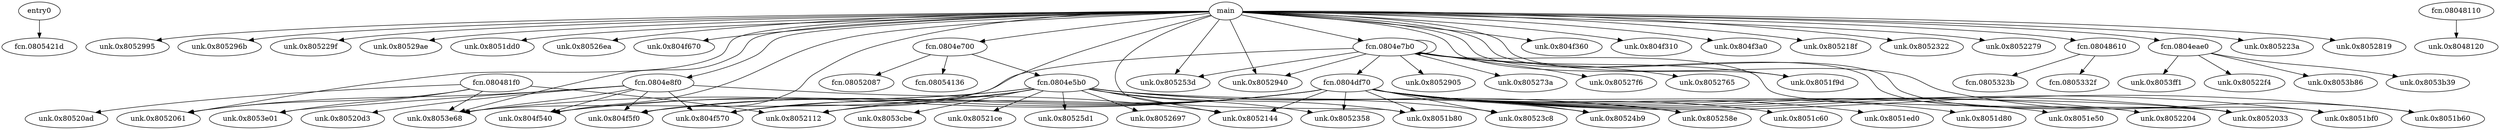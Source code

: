 digraph code {
  "0x08048164" [label="entry0"];
  "0x08048164" -> "0x0805421d";
  "0x0805421d" [label="fcn.0805421d"];
  "0x0804eb30" [label="main"];
  "0x0804eb30" -> "0x08052995";
  "0x08052995" [label="unk.0x8052995"];
  "0x0804eb30" -> "0x0805296b";
  "0x0805296b" [label="unk.0x805296b"];
  "0x0804eb30" -> "0x0805229f";
  "0x0805229f" [label="unk.0x805229f"];
  "0x0804eb30" -> "0x080529ae";
  "0x080529ae" [label="unk.0x80529ae"];
  "0x0804eb30" -> "0x08051dd0";
  "0x08051dd0" [label="unk.0x8051dd0"];
  "0x0804eb30" -> "0x080526ea";
  "0x080526ea" [label="unk.0x80526ea"];
  "0x0804eb30" -> "0x0804f670";
  "0x0804f670" [label="unk.0x804f670"];
  "0x0804eb30" -> "0x0804e7b0";
  "0x0804e7b0" [label="fcn.0804e7b0"];
  "0x0804eb30" -> "0x0804f360";
  "0x0804f360" [label="unk.0x804f360"];
  "0x0804eb30" -> "0x08051bf0";
  "0x08051bf0" [label="unk.0x8051bf0"];
  "0x0804eb30" -> "0x0804f310";
  "0x0804f310" [label="unk.0x804f310"];
  "0x0804eb30" -> "0x08051b60";
  "0x08051b60" [label="unk.0x8051b60"];
  "0x0804eb30" -> "0x0804f3a0";
  "0x0804f3a0" [label="unk.0x804f3a0"];
  "0x0804eb30" -> "0x08051b80";
  "0x08051b80" [label="unk.0x8051b80"];
  "0x0804eb30" -> "0x0805218f";
  "0x0805218f" [label="unk.0x805218f"];
  "0x0804eb30" -> "0x0804f5f0";
  "0x0804f5f0" [label="unk.0x804f5f0"];
  "0x0804eb30" -> "0x0804f540";
  "0x0804f540" [label="unk.0x804f540"];
  "0x0804eb30" -> "0x08052322";
  "0x08052322" [label="unk.0x8052322"];
  "0x0804eb30" -> "0x0804f570";
  "0x0804f570" [label="unk.0x804f570"];
  "0x0804eb30" -> "0x08052061";
  "0x08052061" [label="unk.0x8052061"];
  "0x0804eb30" -> "0x08052279";
  "0x08052279" [label="unk.0x8052279"];
  "0x0804eb30" -> "0x08052033";
  "0x08052033" [label="unk.0x8052033"];
  "0x0804eb30" -> "0x08048610";
  "0x08048610" [label="fcn.08048610"];
  "0x0804eb30" -> "0x0804e8f0";
  "0x0804e8f0" [label="fcn.0804e8f0"];
  "0x0804eb30" -> "0x0804eae0";
  "0x0804eae0" [label="fcn.0804eae0"];
  "0x0804eb30" -> "0x0804e700";
  "0x0804e700" [label="fcn.0804e700"];
  "0x0804eb30" -> "0x0805223a";
  "0x0805223a" [label="unk.0x805223a"];
  "0x0804eb30" -> "0x08053e68";
  "0x08053e68" [label="unk.0x8053e68"];
  "0x0804eb30" -> "0x0805253d";
  "0x0805253d" [label="unk.0x805253d"];
  "0x0804eb30" -> "0x08052819";
  "0x08052819" [label="unk.0x8052819"];
  "0x0804eb30" -> "0x08052940";
  "0x08052940" [label="unk.0x8052940"];
  "0x0804eb30" -> "0x08051f9d";
  "0x08051f9d" [label="unk.0x8051f9d"];
  "0x08048110" [label="fcn.08048110"];
  "0x08048110" -> "0x08048120";
  "0x08048120" [label="unk.0x8048120"];
  "0x080481f0" [label="fcn.080481f0"];
  "0x080481f0" -> "0x08052061";
  "0x08052061" [label="unk.0x8052061"];
  "0x080481f0" -> "0x08053e68";
  "0x08053e68" [label="unk.0x8053e68"];
  "0x080481f0" -> "0x080520ad";
  "0x080520ad" [label="unk.0x80520ad"];
  "0x080481f0" -> "0x08052112";
  "0x08052112" [label="unk.0x8052112"];
  "0x080481f0" -> "0x08053e01";
  "0x08053e01" [label="unk.0x8053e01"];
  "0x0804e5b0" [label="fcn.0804e5b0"];
  "0x0804e5b0" -> "0x080523c8";
  "0x080523c8" [label="unk.0x80523c8"];
  "0x0804e5b0" -> "0x080524b9";
  "0x080524b9" [label="unk.0x80524b9"];
  "0x0804e5b0" -> "0x08053cbe";
  "0x08053cbe" [label="unk.0x8053cbe"];
  "0x0804e5b0" -> "0x0804f5f0";
  "0x0804f5f0" [label="unk.0x804f5f0"];
  "0x0804e5b0" -> "0x0804f540";
  "0x0804f540" [label="unk.0x804f540"];
  "0x0804e5b0" -> "0x08051b80";
  "0x08051b80" [label="unk.0x8051b80"];
  "0x0804e5b0" -> "0x0804f570";
  "0x0804f570" [label="unk.0x804f570"];
  "0x0804e5b0" -> "0x08052144";
  "0x08052144" [label="unk.0x8052144"];
  "0x0804e5b0" -> "0x080521ce";
  "0x080521ce" [label="unk.0x80521ce"];
  "0x0804e5b0" -> "0x08052033";
  "0x08052033" [label="unk.0x8052033"];
  "0x0804e5b0" -> "0x080525d1";
  "0x080525d1" [label="unk.0x80525d1"];
  "0x0804e5b0" -> "0x08052697";
  "0x08052697" [label="unk.0x8052697"];
  "0x0804e5b0" -> "0x08052112";
  "0x08052112" [label="unk.0x8052112"];
  "0x0804e5b0" -> "0x0805258e";
  "0x0805258e" [label="unk.0x805258e"];
  "0x0804e5b0" -> "0x08052358";
  "0x08052358" [label="unk.0x8052358"];
  "0x0804df70" [label="fcn.0804df70"];
  "0x0804df70" -> "0x0805258e";
  "0x0805258e" [label="unk.0x805258e"];
  "0x0804df70" -> "0x08051ed0";
  "0x08051ed0" [label="unk.0x8051ed0"];
  "0x0804df70" -> "0x08051b60";
  "0x08051b60" [label="unk.0x8051b60"];
  "0x0804df70" -> "0x0804f5f0";
  "0x0804f5f0" [label="unk.0x804f5f0"];
  "0x0804df70" -> "0x0804f540";
  "0x0804f540" [label="unk.0x804f540"];
  "0x0804df70" -> "0x08052144";
  "0x08052144" [label="unk.0x8052144"];
  "0x0804df70" -> "0x08051d80";
  "0x08051d80" [label="unk.0x8051d80"];
  "0x0804df70" -> "0x08051e50";
  "0x08051e50" [label="unk.0x8051e50"];
  "0x0804df70" -> "0x08051b80";
  "0x08051b80" [label="unk.0x8051b80"];
  "0x0804df70" -> "0x08052033";
  "0x08052033" [label="unk.0x8052033"];
  "0x0804df70" -> "0x080523c8";
  "0x080523c8" [label="unk.0x80523c8"];
  "0x0804df70" -> "0x080524b9";
  "0x080524b9" [label="unk.0x80524b9"];
  "0x0804df70" -> "0x08052204";
  "0x08052204" [label="unk.0x8052204"];
  "0x0804df70" -> "0x08051bf0";
  "0x08051bf0" [label="unk.0x8051bf0"];
  "0x0804df70" -> "0x08051c60";
  "0x08051c60" [label="unk.0x8051c60"];
  "0x0804df70" -> "0x08052112";
  "0x08052112" [label="unk.0x8052112"];
  "0x0804df70" -> "0x0804f570";
  "0x0804f570" [label="unk.0x804f570"];
  "0x0804df70" -> "0x08052358";
  "0x08052358" [label="unk.0x8052358"];
  "0x0804df70" -> "0x08053e68";
  "0x08053e68" [label="unk.0x8053e68"];
  "0x0804e7b0" [label="fcn.0804e7b0"];
  "0x0804e7b0" -> "0x08052940";
  "0x08052940" [label="unk.0x8052940"];
  "0x0804e7b0" -> "0x08052905";
  "0x08052905" [label="unk.0x8052905"];
  "0x0804e7b0" -> "0x08051f9d";
  "0x08051f9d" [label="unk.0x8051f9d"];
  "0x0804e7b0" -> "0x0805253d";
  "0x0805253d" [label="unk.0x805253d"];
  "0x0804e7b0" -> "0x0805273a";
  "0x0805273a" [label="unk.0x805273a"];
  "0x0804e7b0" -> "0x080527f6";
  "0x080527f6" [label="unk.0x80527f6"];
  "0x0804e7b0" -> "0x08052765";
  "0x08052765" [label="unk.0x8052765"];
  "0x0804e7b0" -> "0x08053e68";
  "0x08053e68" [label="unk.0x8053e68"];
  "0x0804e7b0" -> "0x08052033";
  "0x08052033" [label="unk.0x8052033"];
  "0x0804e7b0" -> "0x0804df70";
  "0x0804df70" [label="fcn.0804df70"];
  "0x0804e7b0" -> "0x0804e7b0";
  "0x0804e7b0" [label="fcn.0804e7b0"];
  "0x08048610" [label="fcn.08048610"];
  "0x08048610" -> "0x0805323b";
  "0x0805323b" [label="fcn.0805323b"];
  "0x08048610" -> "0x0805332f";
  "0x0805332f" [label="fcn.0805332f"];
  "0x0804e8f0" [label="fcn.0804e8f0"];
  "0x0804e8f0" -> "0x08052061";
  "0x08052061" [label="unk.0x8052061"];
  "0x0804e8f0" -> "0x0804f5f0";
  "0x0804f5f0" [label="unk.0x804f5f0"];
  "0x0804e8f0" -> "0x0804f540";
  "0x0804f540" [label="unk.0x804f540"];
  "0x0804e8f0" -> "0x08052144";
  "0x08052144" [label="unk.0x8052144"];
  "0x0804e8f0" -> "0x080520d3";
  "0x080520d3" [label="unk.0x80520d3"];
  "0x0804e8f0" -> "0x08053e68";
  "0x08053e68" [label="unk.0x8053e68"];
  "0x0804e8f0" -> "0x0804f570";
  "0x0804f570" [label="unk.0x804f570"];
  "0x0804e8f0" -> "0x08053e01";
  "0x08053e01" [label="unk.0x8053e01"];
  "0x0804eae0" [label="fcn.0804eae0"];
  "0x0804eae0" -> "0x08053ff1";
  "0x08053ff1" [label="unk.0x8053ff1"];
  "0x0804eae0" -> "0x080522f4";
  "0x080522f4" [label="unk.0x80522f4"];
  "0x0804eae0" -> "0x08053b86";
  "0x08053b86" [label="unk.0x8053b86"];
  "0x0804eae0" -> "0x08053b39";
  "0x08053b39" [label="unk.0x8053b39"];
  "0x0804e700" [label="fcn.0804e700"];
  "0x0804e700" -> "0x08052087";
  "0x08052087" [label="fcn.08052087"];
  "0x0804e700" -> "0x0804e5b0";
  "0x0804e5b0" [label="fcn.0804e5b0"];
  "0x0804e700" -> "0x08054136";
  "0x08054136" [label="fcn.08054136"];
}